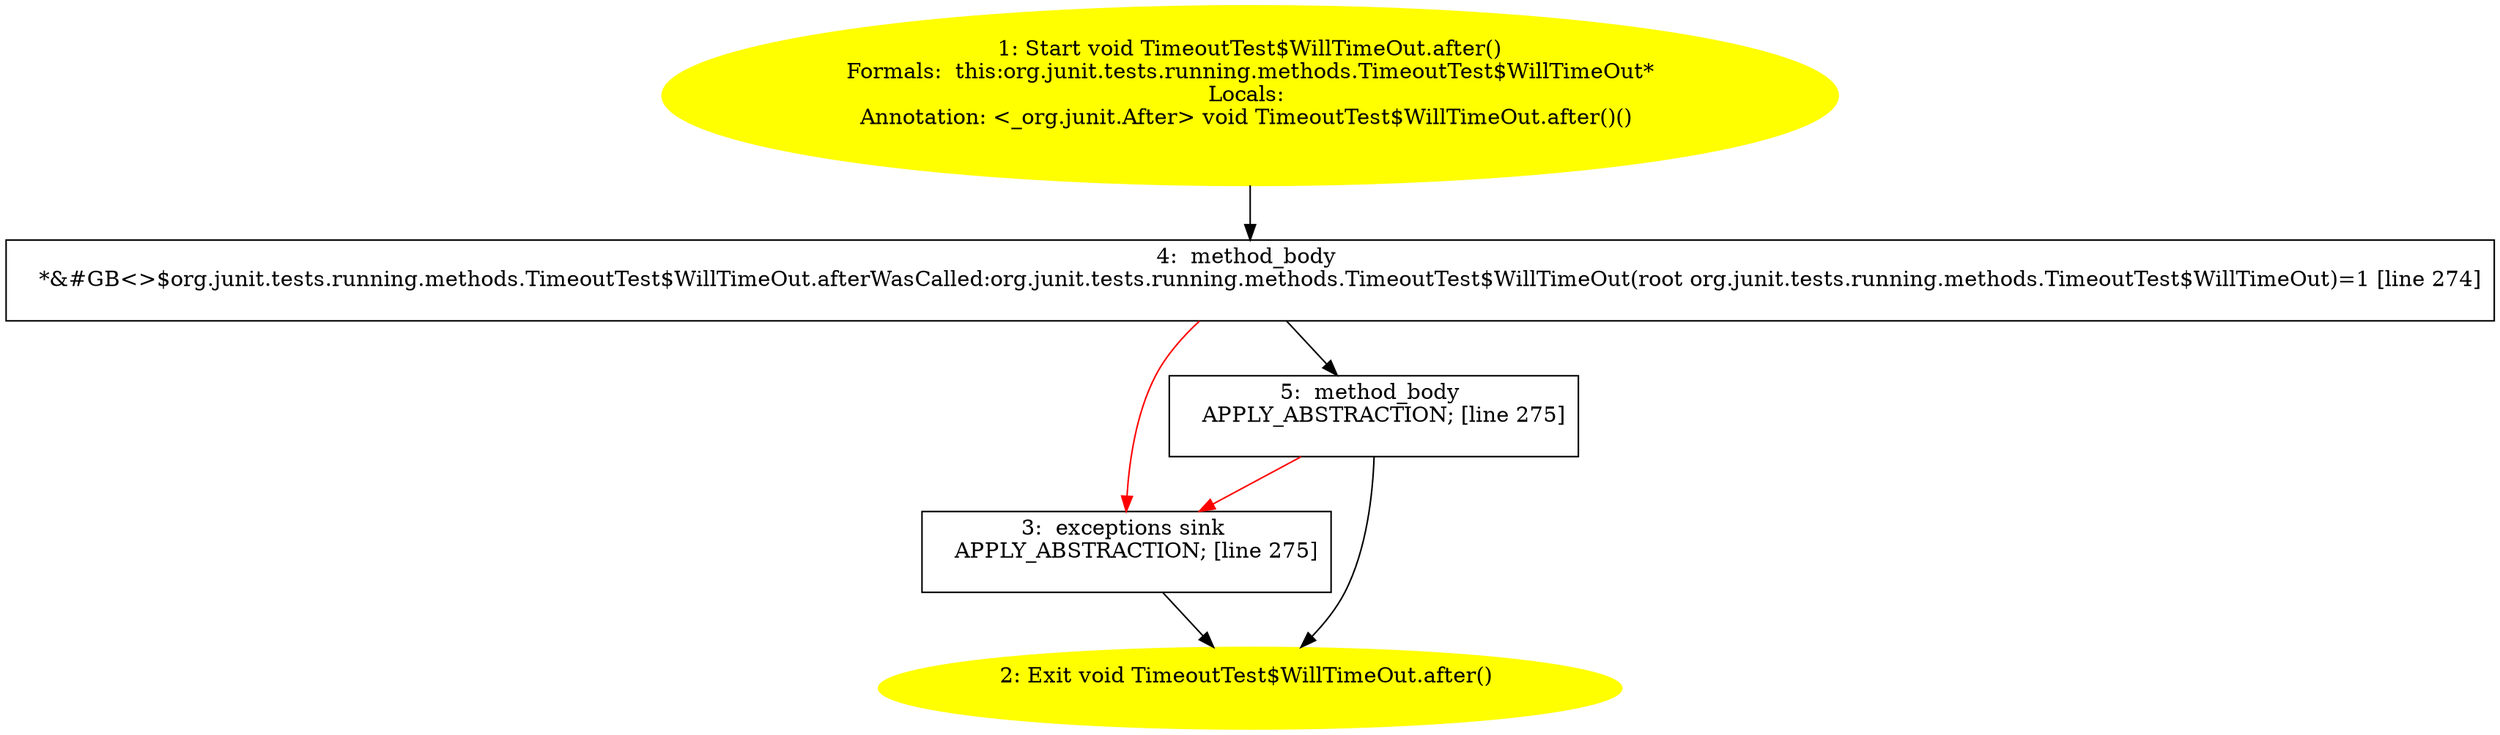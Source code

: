 /* @generated */
digraph cfg {
"org.junit.tests.running.methods.TimeoutTest$WillTimeOut.after():void.4249c9e9442234cb69c7b9cc8d78856b_1" [label="1: Start void TimeoutTest$WillTimeOut.after()\nFormals:  this:org.junit.tests.running.methods.TimeoutTest$WillTimeOut*\nLocals: \nAnnotation: <_org.junit.After> void TimeoutTest$WillTimeOut.after()() \n  " color=yellow style=filled]
	

	 "org.junit.tests.running.methods.TimeoutTest$WillTimeOut.after():void.4249c9e9442234cb69c7b9cc8d78856b_1" -> "org.junit.tests.running.methods.TimeoutTest$WillTimeOut.after():void.4249c9e9442234cb69c7b9cc8d78856b_4" ;
"org.junit.tests.running.methods.TimeoutTest$WillTimeOut.after():void.4249c9e9442234cb69c7b9cc8d78856b_2" [label="2: Exit void TimeoutTest$WillTimeOut.after() \n  " color=yellow style=filled]
	

"org.junit.tests.running.methods.TimeoutTest$WillTimeOut.after():void.4249c9e9442234cb69c7b9cc8d78856b_3" [label="3:  exceptions sink \n   APPLY_ABSTRACTION; [line 275]\n " shape="box"]
	

	 "org.junit.tests.running.methods.TimeoutTest$WillTimeOut.after():void.4249c9e9442234cb69c7b9cc8d78856b_3" -> "org.junit.tests.running.methods.TimeoutTest$WillTimeOut.after():void.4249c9e9442234cb69c7b9cc8d78856b_2" ;
"org.junit.tests.running.methods.TimeoutTest$WillTimeOut.after():void.4249c9e9442234cb69c7b9cc8d78856b_4" [label="4:  method_body \n   *&#GB<>$org.junit.tests.running.methods.TimeoutTest$WillTimeOut.afterWasCalled:org.junit.tests.running.methods.TimeoutTest$WillTimeOut(root org.junit.tests.running.methods.TimeoutTest$WillTimeOut)=1 [line 274]\n " shape="box"]
	

	 "org.junit.tests.running.methods.TimeoutTest$WillTimeOut.after():void.4249c9e9442234cb69c7b9cc8d78856b_4" -> "org.junit.tests.running.methods.TimeoutTest$WillTimeOut.after():void.4249c9e9442234cb69c7b9cc8d78856b_5" ;
	 "org.junit.tests.running.methods.TimeoutTest$WillTimeOut.after():void.4249c9e9442234cb69c7b9cc8d78856b_4" -> "org.junit.tests.running.methods.TimeoutTest$WillTimeOut.after():void.4249c9e9442234cb69c7b9cc8d78856b_3" [color="red" ];
"org.junit.tests.running.methods.TimeoutTest$WillTimeOut.after():void.4249c9e9442234cb69c7b9cc8d78856b_5" [label="5:  method_body \n   APPLY_ABSTRACTION; [line 275]\n " shape="box"]
	

	 "org.junit.tests.running.methods.TimeoutTest$WillTimeOut.after():void.4249c9e9442234cb69c7b9cc8d78856b_5" -> "org.junit.tests.running.methods.TimeoutTest$WillTimeOut.after():void.4249c9e9442234cb69c7b9cc8d78856b_2" ;
	 "org.junit.tests.running.methods.TimeoutTest$WillTimeOut.after():void.4249c9e9442234cb69c7b9cc8d78856b_5" -> "org.junit.tests.running.methods.TimeoutTest$WillTimeOut.after():void.4249c9e9442234cb69c7b9cc8d78856b_3" [color="red" ];
}
